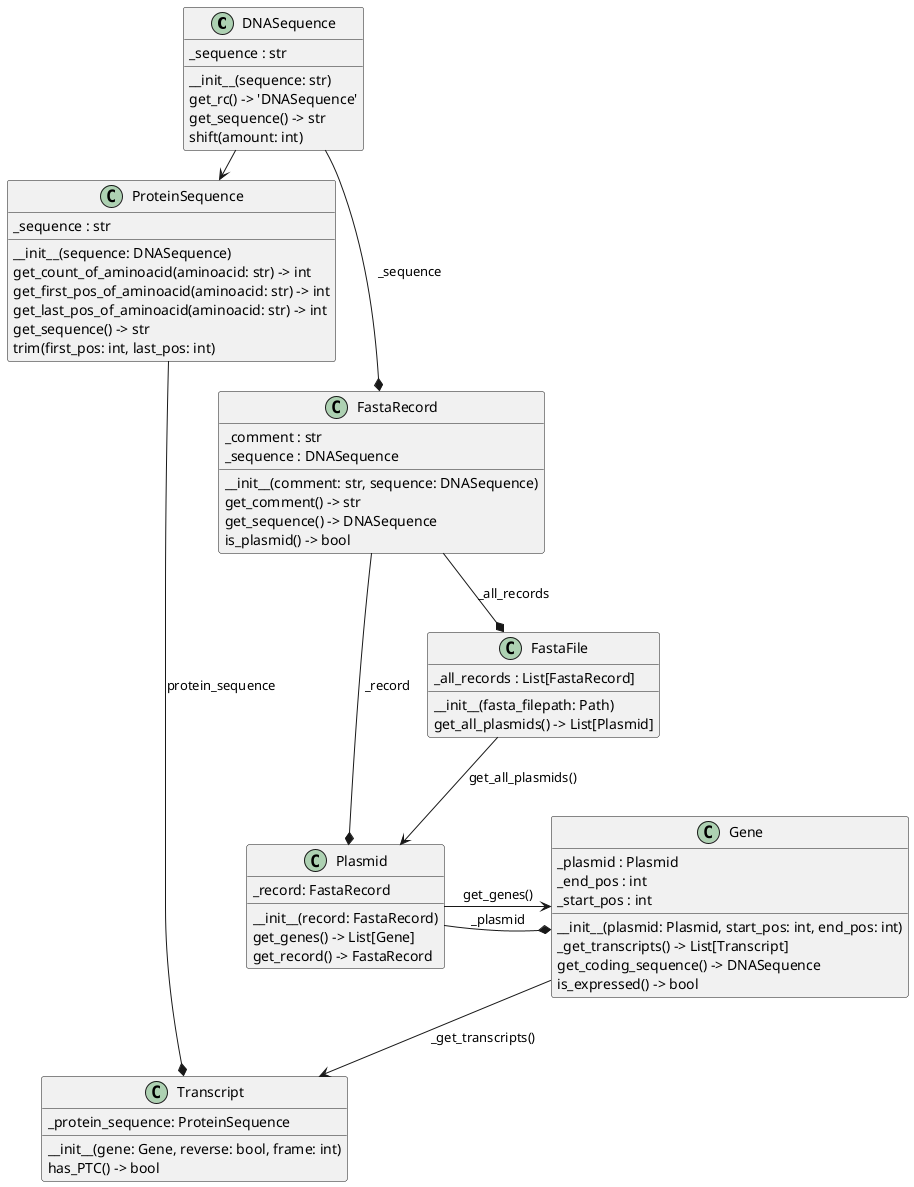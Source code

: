 @startuml classes
set namespaceSeparator none

class "DNASequence" as src.DNASequence.DNASequence {
  _sequence : str
  __init__(sequence: str)
  get_rc() -> 'DNASequence'
  get_sequence() -> str
  shift(amount: int)
}
class "FastaFile" as FastaFile.FastaFile {
  _all_records : List[FastaRecord]
  __init__(fasta_filepath: Path)
  get_all_plasmids() -> List[Plasmid]
}

class "FastaRecord" as src.FastaRecord.FastaRecord {
  _comment : str
  _sequence : DNASequence
  __init__(comment: str, sequence: DNASequence)
  get_comment() -> str
  get_sequence() -> DNASequence
  is_plasmid() -> bool
}
class "Gene" as Gene.Gene {
  _plasmid : Plasmid
  _end_pos : int
  _start_pos : int
  __init__(plasmid: Plasmid, start_pos: int, end_pos: int)
  _get_transcripts() -> List[Transcript]
  get_coding_sequence() -> DNASequence
  is_expressed() -> bool
}

class "Plasmid" as Plasmid.Plasmid {
  _record: FastaRecord
  __init__(record: FastaRecord)
  get_genes() -> List[Gene]
  get_record() -> FastaRecord
}

class "ProteinSequence" as src.ProteinSequence.ProteinSequence {
  _sequence : str
  __init__(sequence: DNASequence)
  get_count_of_aminoacid(aminoacid: str) -> int
  get_first_pos_of_aminoacid(aminoacid: str) -> int
  get_last_pos_of_aminoacid(aminoacid: str) -> int
  get_sequence() -> str
  trim(first_pos: int, last_pos: int)
}
class "Transcript" as Transcript.Transcript {
  _protein_sequence: ProteinSequence
  __init__(gene: Gene, reverse: bool, frame: int)
  has_PTC() -> bool
}

src.DNASequence.DNASequence --* src.FastaRecord.FastaRecord : _sequence
src.DNASequence.DNASequence -> src.ProteinSequence.ProteinSequence : constructor
Plasmid.Plasmid --* Gene.Gene : _plasmid
Plasmid.Plasmid -> Gene.Gene : get_genes()
src.FastaRecord.FastaRecord --* Plasmid.Plasmid : _record
src.ProteinSequence.ProteinSequence --* Transcript.Transcript : protein_sequence
src.FastaRecord.FastaRecord --* FastaFile.FastaFile : _all_records
FastaFile.FastaFile --> Plasmid.Plasmid : get_all_plasmids()
Gene.Gene --> Transcript.Transcript : _get_transcripts()
@enduml
